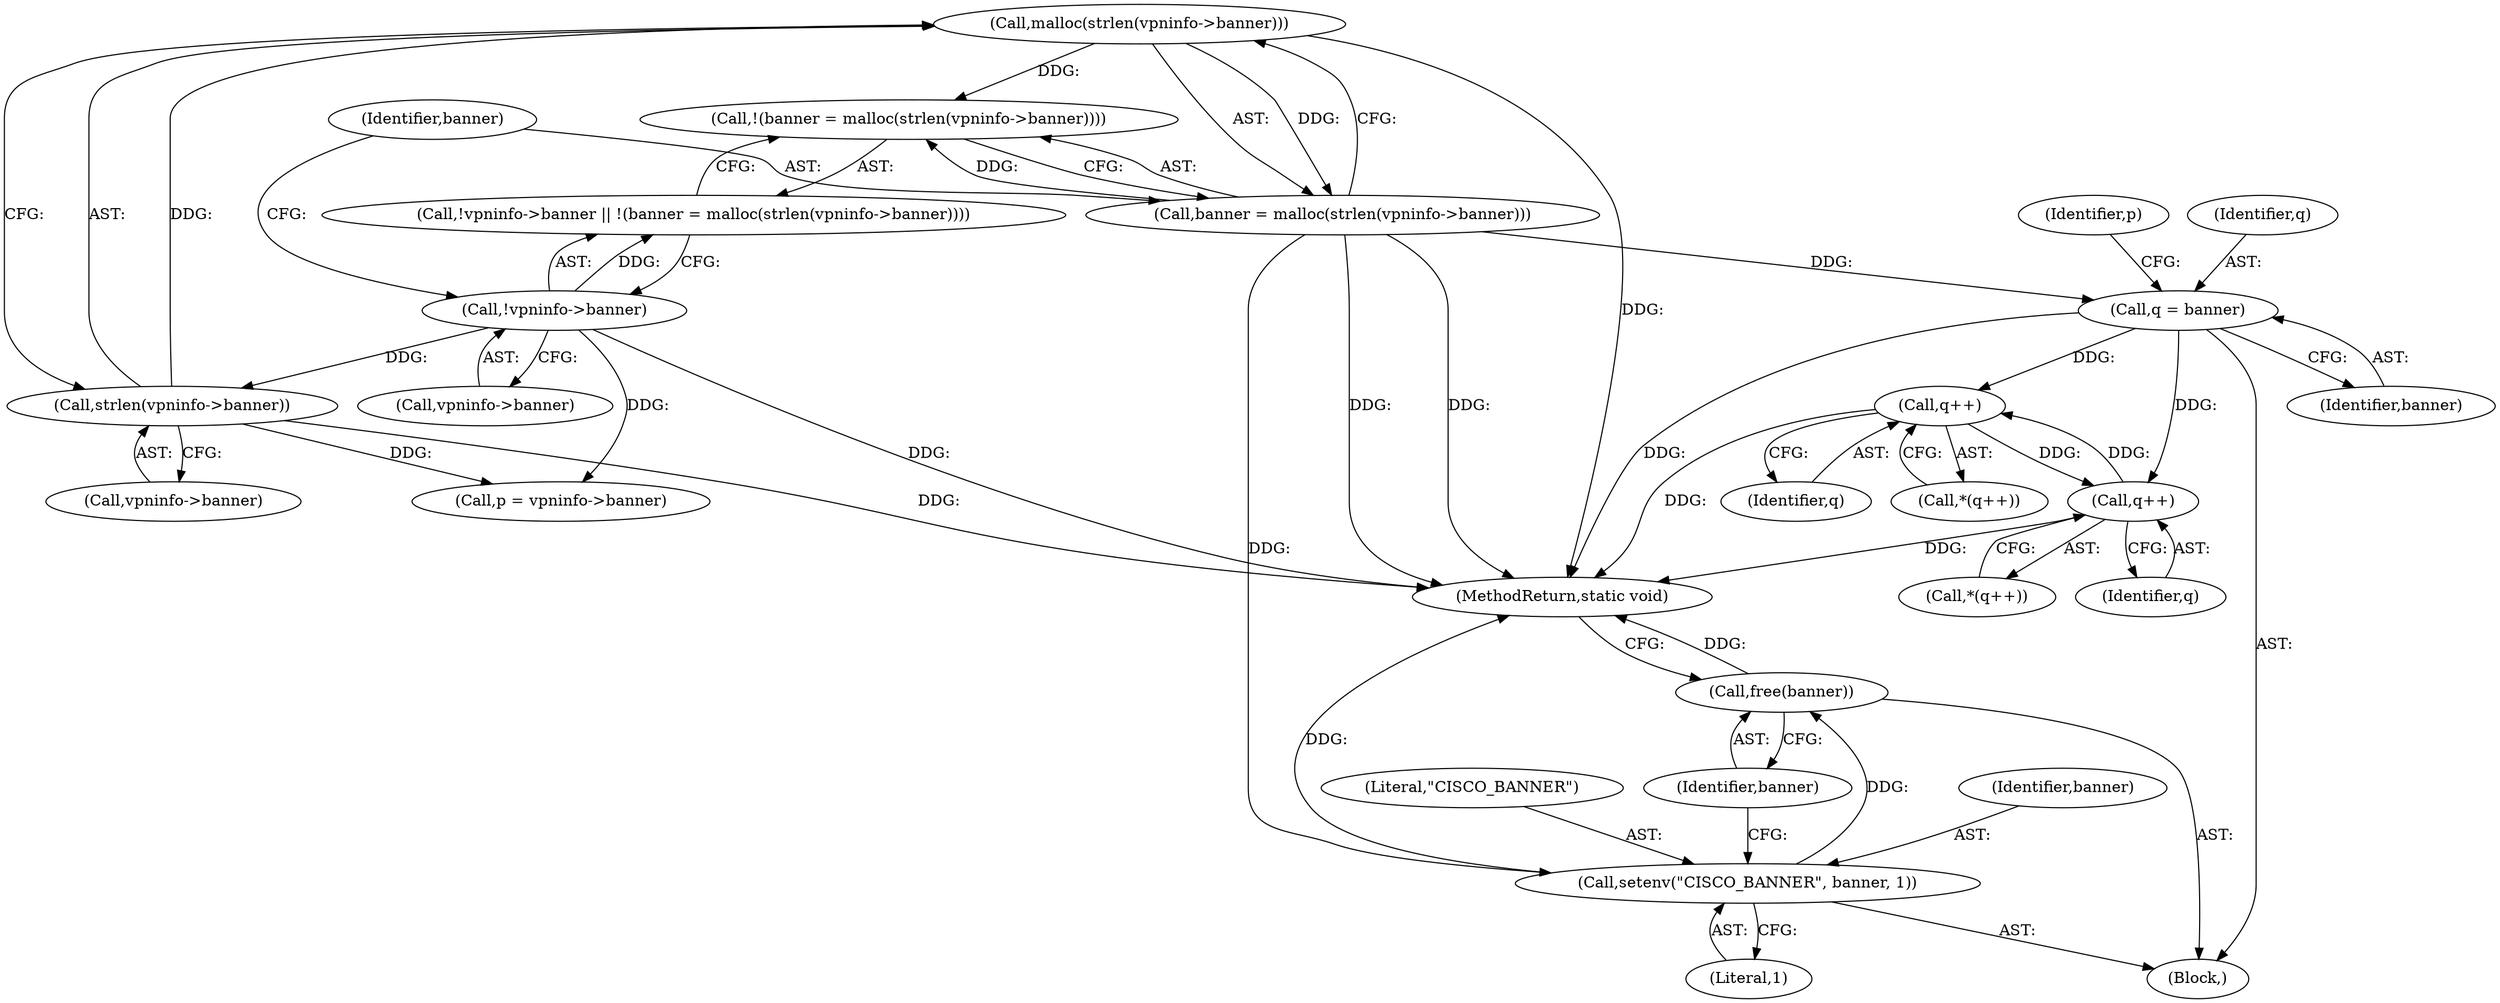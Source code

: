 digraph "1_infradead_14cae65318d3ef1f7d449e463b72b6934e82f1c2@API" {
"1000115" [label="(Call,malloc(strlen(vpninfo->banner)))"];
"1000116" [label="(Call,strlen(vpninfo->banner))"];
"1000108" [label="(Call,!vpninfo->banner)"];
"1000112" [label="(Call,!(banner = malloc(strlen(vpninfo->banner))))"];
"1000113" [label="(Call,banner = malloc(strlen(vpninfo->banner)))"];
"1000129" [label="(Call,q = banner)"];
"1000162" [label="(Call,q++)"];
"1000174" [label="(Call,q++)"];
"1000183" [label="(Call,setenv(\"CISCO_BANNER\", banner, 1))"];
"1000187" [label="(Call,free(banner))"];
"1000188" [label="(Identifier,banner)"];
"1000175" [label="(Identifier,q)"];
"1000186" [label="(Literal,1)"];
"1000130" [label="(Identifier,q)"];
"1000117" [label="(Call,vpninfo->banner)"];
"1000109" [label="(Call,vpninfo->banner)"];
"1000189" [label="(MethodReturn,static void)"];
"1000113" [label="(Call,banner = malloc(strlen(vpninfo->banner)))"];
"1000184" [label="(Literal,\"CISCO_BANNER\")"];
"1000161" [label="(Call,*(q++))"];
"1000108" [label="(Call,!vpninfo->banner)"];
"1000124" [label="(Call,p = vpninfo->banner)"];
"1000129" [label="(Call,q = banner)"];
"1000183" [label="(Call,setenv(\"CISCO_BANNER\", banner, 1))"];
"1000131" [label="(Identifier,banner)"];
"1000107" [label="(Call,!vpninfo->banner || !(banner = malloc(strlen(vpninfo->banner))))"];
"1000187" [label="(Call,free(banner))"];
"1000162" [label="(Call,q++)"];
"1000112" [label="(Call,!(banner = malloc(strlen(vpninfo->banner))))"];
"1000163" [label="(Identifier,q)"];
"1000102" [label="(Block,)"];
"1000116" [label="(Call,strlen(vpninfo->banner))"];
"1000115" [label="(Call,malloc(strlen(vpninfo->banner)))"];
"1000134" [label="(Identifier,p)"];
"1000114" [label="(Identifier,banner)"];
"1000174" [label="(Call,q++)"];
"1000173" [label="(Call,*(q++))"];
"1000185" [label="(Identifier,banner)"];
"1000115" -> "1000113"  [label="AST: "];
"1000115" -> "1000116"  [label="CFG: "];
"1000116" -> "1000115"  [label="AST: "];
"1000113" -> "1000115"  [label="CFG: "];
"1000115" -> "1000189"  [label="DDG: "];
"1000115" -> "1000112"  [label="DDG: "];
"1000115" -> "1000113"  [label="DDG: "];
"1000116" -> "1000115"  [label="DDG: "];
"1000116" -> "1000117"  [label="CFG: "];
"1000117" -> "1000116"  [label="AST: "];
"1000116" -> "1000189"  [label="DDG: "];
"1000108" -> "1000116"  [label="DDG: "];
"1000116" -> "1000124"  [label="DDG: "];
"1000108" -> "1000107"  [label="AST: "];
"1000108" -> "1000109"  [label="CFG: "];
"1000109" -> "1000108"  [label="AST: "];
"1000114" -> "1000108"  [label="CFG: "];
"1000107" -> "1000108"  [label="CFG: "];
"1000108" -> "1000189"  [label="DDG: "];
"1000108" -> "1000107"  [label="DDG: "];
"1000108" -> "1000124"  [label="DDG: "];
"1000112" -> "1000107"  [label="AST: "];
"1000112" -> "1000113"  [label="CFG: "];
"1000113" -> "1000112"  [label="AST: "];
"1000107" -> "1000112"  [label="CFG: "];
"1000113" -> "1000112"  [label="DDG: "];
"1000114" -> "1000113"  [label="AST: "];
"1000113" -> "1000189"  [label="DDG: "];
"1000113" -> "1000189"  [label="DDG: "];
"1000113" -> "1000129"  [label="DDG: "];
"1000113" -> "1000183"  [label="DDG: "];
"1000129" -> "1000102"  [label="AST: "];
"1000129" -> "1000131"  [label="CFG: "];
"1000130" -> "1000129"  [label="AST: "];
"1000131" -> "1000129"  [label="AST: "];
"1000134" -> "1000129"  [label="CFG: "];
"1000129" -> "1000189"  [label="DDG: "];
"1000129" -> "1000162"  [label="DDG: "];
"1000129" -> "1000174"  [label="DDG: "];
"1000162" -> "1000161"  [label="AST: "];
"1000162" -> "1000163"  [label="CFG: "];
"1000163" -> "1000162"  [label="AST: "];
"1000161" -> "1000162"  [label="CFG: "];
"1000162" -> "1000189"  [label="DDG: "];
"1000174" -> "1000162"  [label="DDG: "];
"1000162" -> "1000174"  [label="DDG: "];
"1000174" -> "1000173"  [label="AST: "];
"1000174" -> "1000175"  [label="CFG: "];
"1000175" -> "1000174"  [label="AST: "];
"1000173" -> "1000174"  [label="CFG: "];
"1000174" -> "1000189"  [label="DDG: "];
"1000183" -> "1000102"  [label="AST: "];
"1000183" -> "1000186"  [label="CFG: "];
"1000184" -> "1000183"  [label="AST: "];
"1000185" -> "1000183"  [label="AST: "];
"1000186" -> "1000183"  [label="AST: "];
"1000188" -> "1000183"  [label="CFG: "];
"1000183" -> "1000189"  [label="DDG: "];
"1000183" -> "1000187"  [label="DDG: "];
"1000187" -> "1000102"  [label="AST: "];
"1000187" -> "1000188"  [label="CFG: "];
"1000188" -> "1000187"  [label="AST: "];
"1000189" -> "1000187"  [label="CFG: "];
"1000187" -> "1000189"  [label="DDG: "];
}
